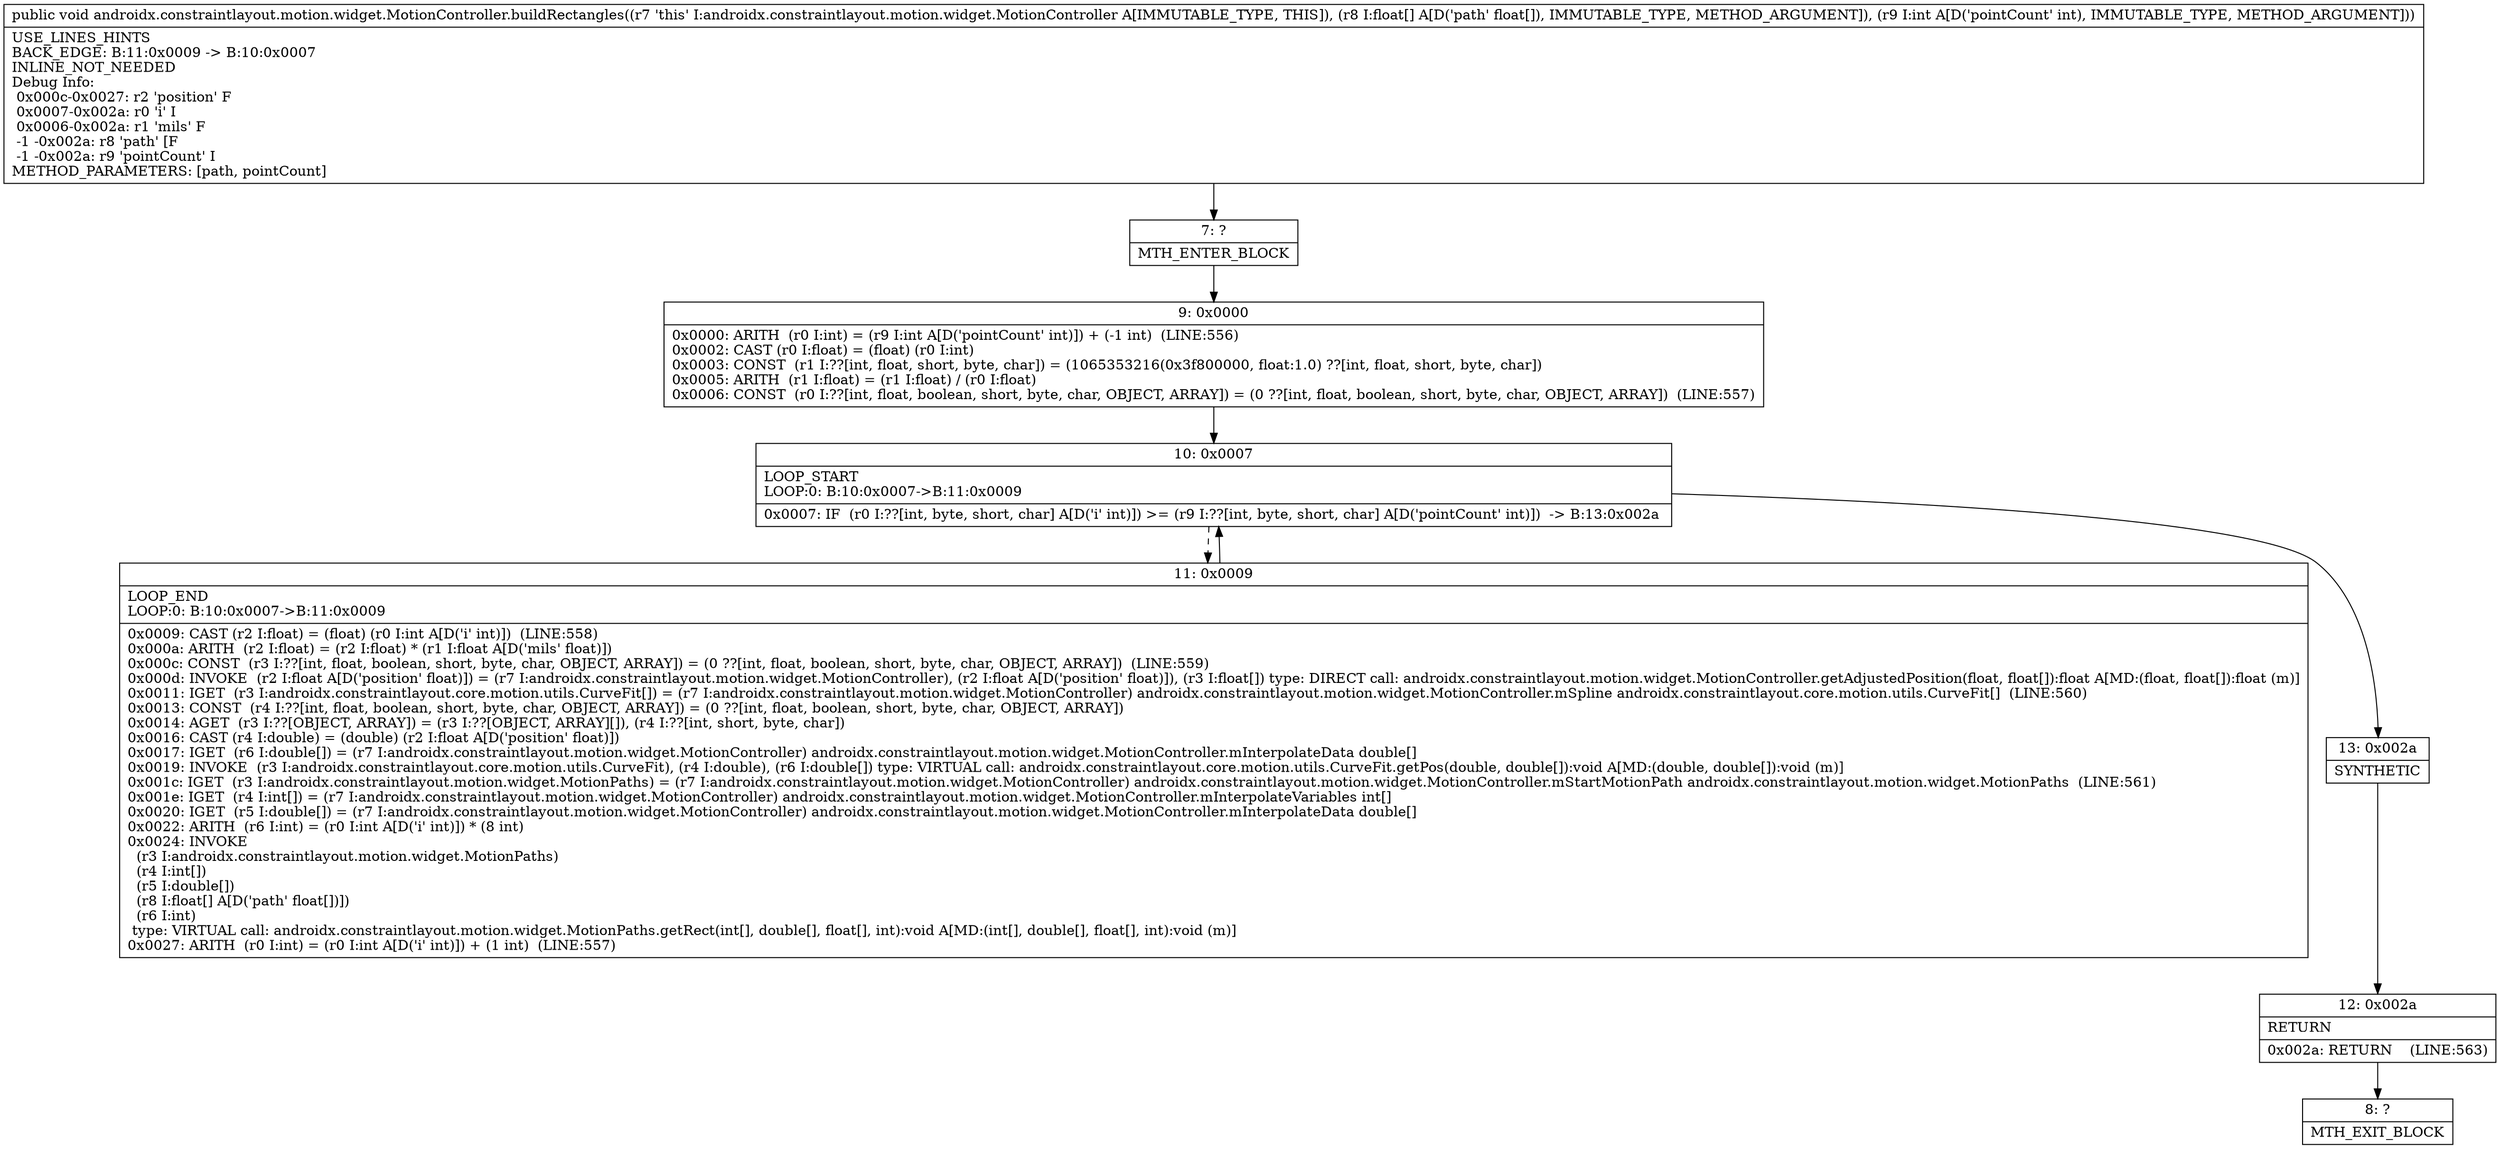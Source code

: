 digraph "CFG forandroidx.constraintlayout.motion.widget.MotionController.buildRectangles([FI)V" {
Node_7 [shape=record,label="{7\:\ ?|MTH_ENTER_BLOCK\l}"];
Node_9 [shape=record,label="{9\:\ 0x0000|0x0000: ARITH  (r0 I:int) = (r9 I:int A[D('pointCount' int)]) + (\-1 int)  (LINE:556)\l0x0002: CAST (r0 I:float) = (float) (r0 I:int) \l0x0003: CONST  (r1 I:??[int, float, short, byte, char]) = (1065353216(0x3f800000, float:1.0) ??[int, float, short, byte, char]) \l0x0005: ARITH  (r1 I:float) = (r1 I:float) \/ (r0 I:float) \l0x0006: CONST  (r0 I:??[int, float, boolean, short, byte, char, OBJECT, ARRAY]) = (0 ??[int, float, boolean, short, byte, char, OBJECT, ARRAY])  (LINE:557)\l}"];
Node_10 [shape=record,label="{10\:\ 0x0007|LOOP_START\lLOOP:0: B:10:0x0007\-\>B:11:0x0009\l|0x0007: IF  (r0 I:??[int, byte, short, char] A[D('i' int)]) \>= (r9 I:??[int, byte, short, char] A[D('pointCount' int)])  \-\> B:13:0x002a \l}"];
Node_11 [shape=record,label="{11\:\ 0x0009|LOOP_END\lLOOP:0: B:10:0x0007\-\>B:11:0x0009\l|0x0009: CAST (r2 I:float) = (float) (r0 I:int A[D('i' int)])  (LINE:558)\l0x000a: ARITH  (r2 I:float) = (r2 I:float) * (r1 I:float A[D('mils' float)]) \l0x000c: CONST  (r3 I:??[int, float, boolean, short, byte, char, OBJECT, ARRAY]) = (0 ??[int, float, boolean, short, byte, char, OBJECT, ARRAY])  (LINE:559)\l0x000d: INVOKE  (r2 I:float A[D('position' float)]) = (r7 I:androidx.constraintlayout.motion.widget.MotionController), (r2 I:float A[D('position' float)]), (r3 I:float[]) type: DIRECT call: androidx.constraintlayout.motion.widget.MotionController.getAdjustedPosition(float, float[]):float A[MD:(float, float[]):float (m)]\l0x0011: IGET  (r3 I:androidx.constraintlayout.core.motion.utils.CurveFit[]) = (r7 I:androidx.constraintlayout.motion.widget.MotionController) androidx.constraintlayout.motion.widget.MotionController.mSpline androidx.constraintlayout.core.motion.utils.CurveFit[]  (LINE:560)\l0x0013: CONST  (r4 I:??[int, float, boolean, short, byte, char, OBJECT, ARRAY]) = (0 ??[int, float, boolean, short, byte, char, OBJECT, ARRAY]) \l0x0014: AGET  (r3 I:??[OBJECT, ARRAY]) = (r3 I:??[OBJECT, ARRAY][]), (r4 I:??[int, short, byte, char]) \l0x0016: CAST (r4 I:double) = (double) (r2 I:float A[D('position' float)]) \l0x0017: IGET  (r6 I:double[]) = (r7 I:androidx.constraintlayout.motion.widget.MotionController) androidx.constraintlayout.motion.widget.MotionController.mInterpolateData double[] \l0x0019: INVOKE  (r3 I:androidx.constraintlayout.core.motion.utils.CurveFit), (r4 I:double), (r6 I:double[]) type: VIRTUAL call: androidx.constraintlayout.core.motion.utils.CurveFit.getPos(double, double[]):void A[MD:(double, double[]):void (m)]\l0x001c: IGET  (r3 I:androidx.constraintlayout.motion.widget.MotionPaths) = (r7 I:androidx.constraintlayout.motion.widget.MotionController) androidx.constraintlayout.motion.widget.MotionController.mStartMotionPath androidx.constraintlayout.motion.widget.MotionPaths  (LINE:561)\l0x001e: IGET  (r4 I:int[]) = (r7 I:androidx.constraintlayout.motion.widget.MotionController) androidx.constraintlayout.motion.widget.MotionController.mInterpolateVariables int[] \l0x0020: IGET  (r5 I:double[]) = (r7 I:androidx.constraintlayout.motion.widget.MotionController) androidx.constraintlayout.motion.widget.MotionController.mInterpolateData double[] \l0x0022: ARITH  (r6 I:int) = (r0 I:int A[D('i' int)]) * (8 int) \l0x0024: INVOKE  \l  (r3 I:androidx.constraintlayout.motion.widget.MotionPaths)\l  (r4 I:int[])\l  (r5 I:double[])\l  (r8 I:float[] A[D('path' float[])])\l  (r6 I:int)\l type: VIRTUAL call: androidx.constraintlayout.motion.widget.MotionPaths.getRect(int[], double[], float[], int):void A[MD:(int[], double[], float[], int):void (m)]\l0x0027: ARITH  (r0 I:int) = (r0 I:int A[D('i' int)]) + (1 int)  (LINE:557)\l}"];
Node_13 [shape=record,label="{13\:\ 0x002a|SYNTHETIC\l}"];
Node_12 [shape=record,label="{12\:\ 0x002a|RETURN\l|0x002a: RETURN    (LINE:563)\l}"];
Node_8 [shape=record,label="{8\:\ ?|MTH_EXIT_BLOCK\l}"];
MethodNode[shape=record,label="{public void androidx.constraintlayout.motion.widget.MotionController.buildRectangles((r7 'this' I:androidx.constraintlayout.motion.widget.MotionController A[IMMUTABLE_TYPE, THIS]), (r8 I:float[] A[D('path' float[]), IMMUTABLE_TYPE, METHOD_ARGUMENT]), (r9 I:int A[D('pointCount' int), IMMUTABLE_TYPE, METHOD_ARGUMENT]))  | USE_LINES_HINTS\lBACK_EDGE: B:11:0x0009 \-\> B:10:0x0007\lINLINE_NOT_NEEDED\lDebug Info:\l  0x000c\-0x0027: r2 'position' F\l  0x0007\-0x002a: r0 'i' I\l  0x0006\-0x002a: r1 'mils' F\l  \-1 \-0x002a: r8 'path' [F\l  \-1 \-0x002a: r9 'pointCount' I\lMETHOD_PARAMETERS: [path, pointCount]\l}"];
MethodNode -> Node_7;Node_7 -> Node_9;
Node_9 -> Node_10;
Node_10 -> Node_11[style=dashed];
Node_10 -> Node_13;
Node_11 -> Node_10;
Node_13 -> Node_12;
Node_12 -> Node_8;
}

